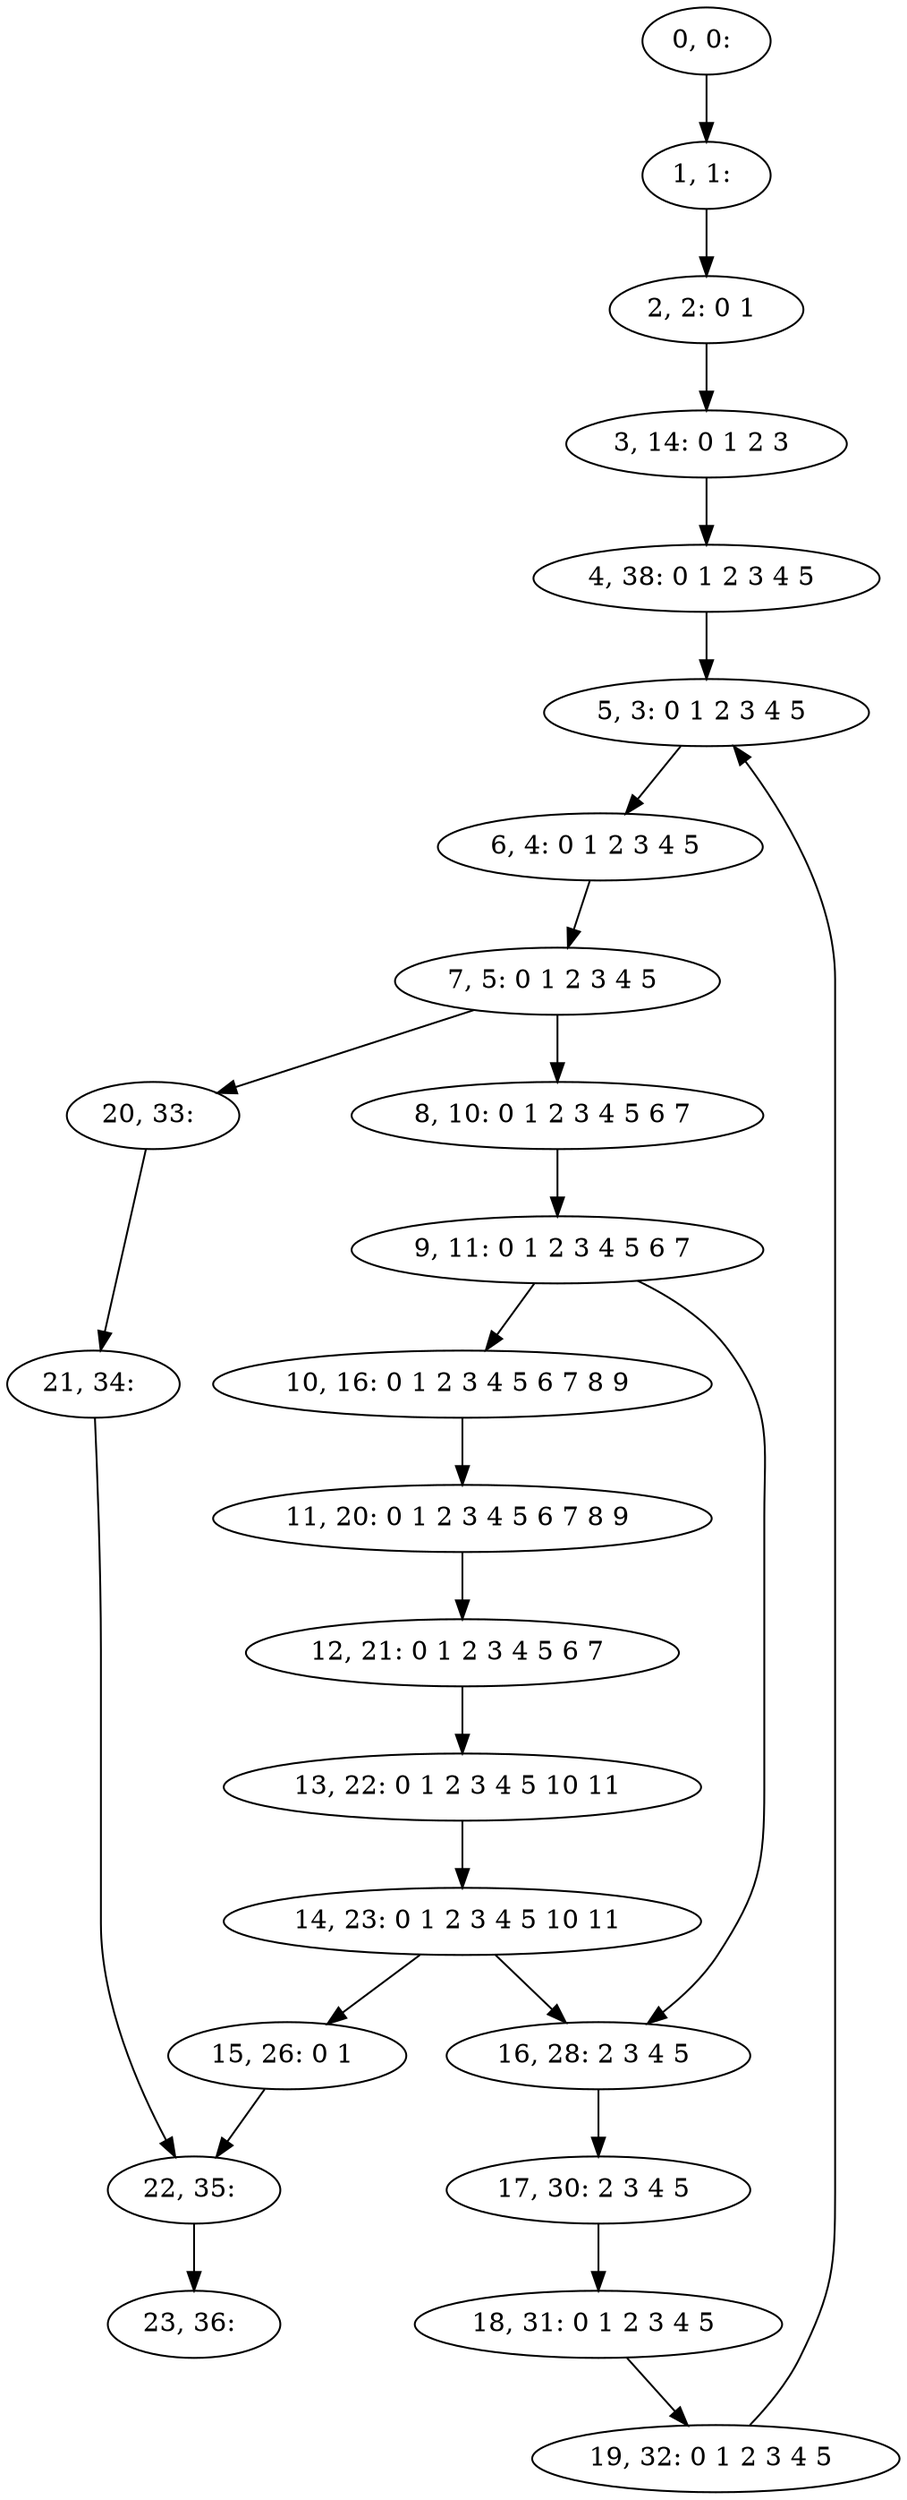 digraph G {
0[label="0, 0: "];
1[label="1, 1: "];
2[label="2, 2: 0 1 "];
3[label="3, 14: 0 1 2 3 "];
4[label="4, 38: 0 1 2 3 4 5 "];
5[label="5, 3: 0 1 2 3 4 5 "];
6[label="6, 4: 0 1 2 3 4 5 "];
7[label="7, 5: 0 1 2 3 4 5 "];
8[label="8, 10: 0 1 2 3 4 5 6 7 "];
9[label="9, 11: 0 1 2 3 4 5 6 7 "];
10[label="10, 16: 0 1 2 3 4 5 6 7 8 9 "];
11[label="11, 20: 0 1 2 3 4 5 6 7 8 9 "];
12[label="12, 21: 0 1 2 3 4 5 6 7 "];
13[label="13, 22: 0 1 2 3 4 5 10 11 "];
14[label="14, 23: 0 1 2 3 4 5 10 11 "];
15[label="15, 26: 0 1 "];
16[label="16, 28: 2 3 4 5 "];
17[label="17, 30: 2 3 4 5 "];
18[label="18, 31: 0 1 2 3 4 5 "];
19[label="19, 32: 0 1 2 3 4 5 "];
20[label="20, 33: "];
21[label="21, 34: "];
22[label="22, 35: "];
23[label="23, 36: "];
0->1 ;
1->2 ;
2->3 ;
3->4 ;
4->5 ;
5->6 ;
6->7 ;
7->8 ;
7->20 ;
8->9 ;
9->10 ;
9->16 ;
10->11 ;
11->12 ;
12->13 ;
13->14 ;
14->15 ;
14->16 ;
15->22 ;
16->17 ;
17->18 ;
18->19 ;
19->5 ;
20->21 ;
21->22 ;
22->23 ;
}
